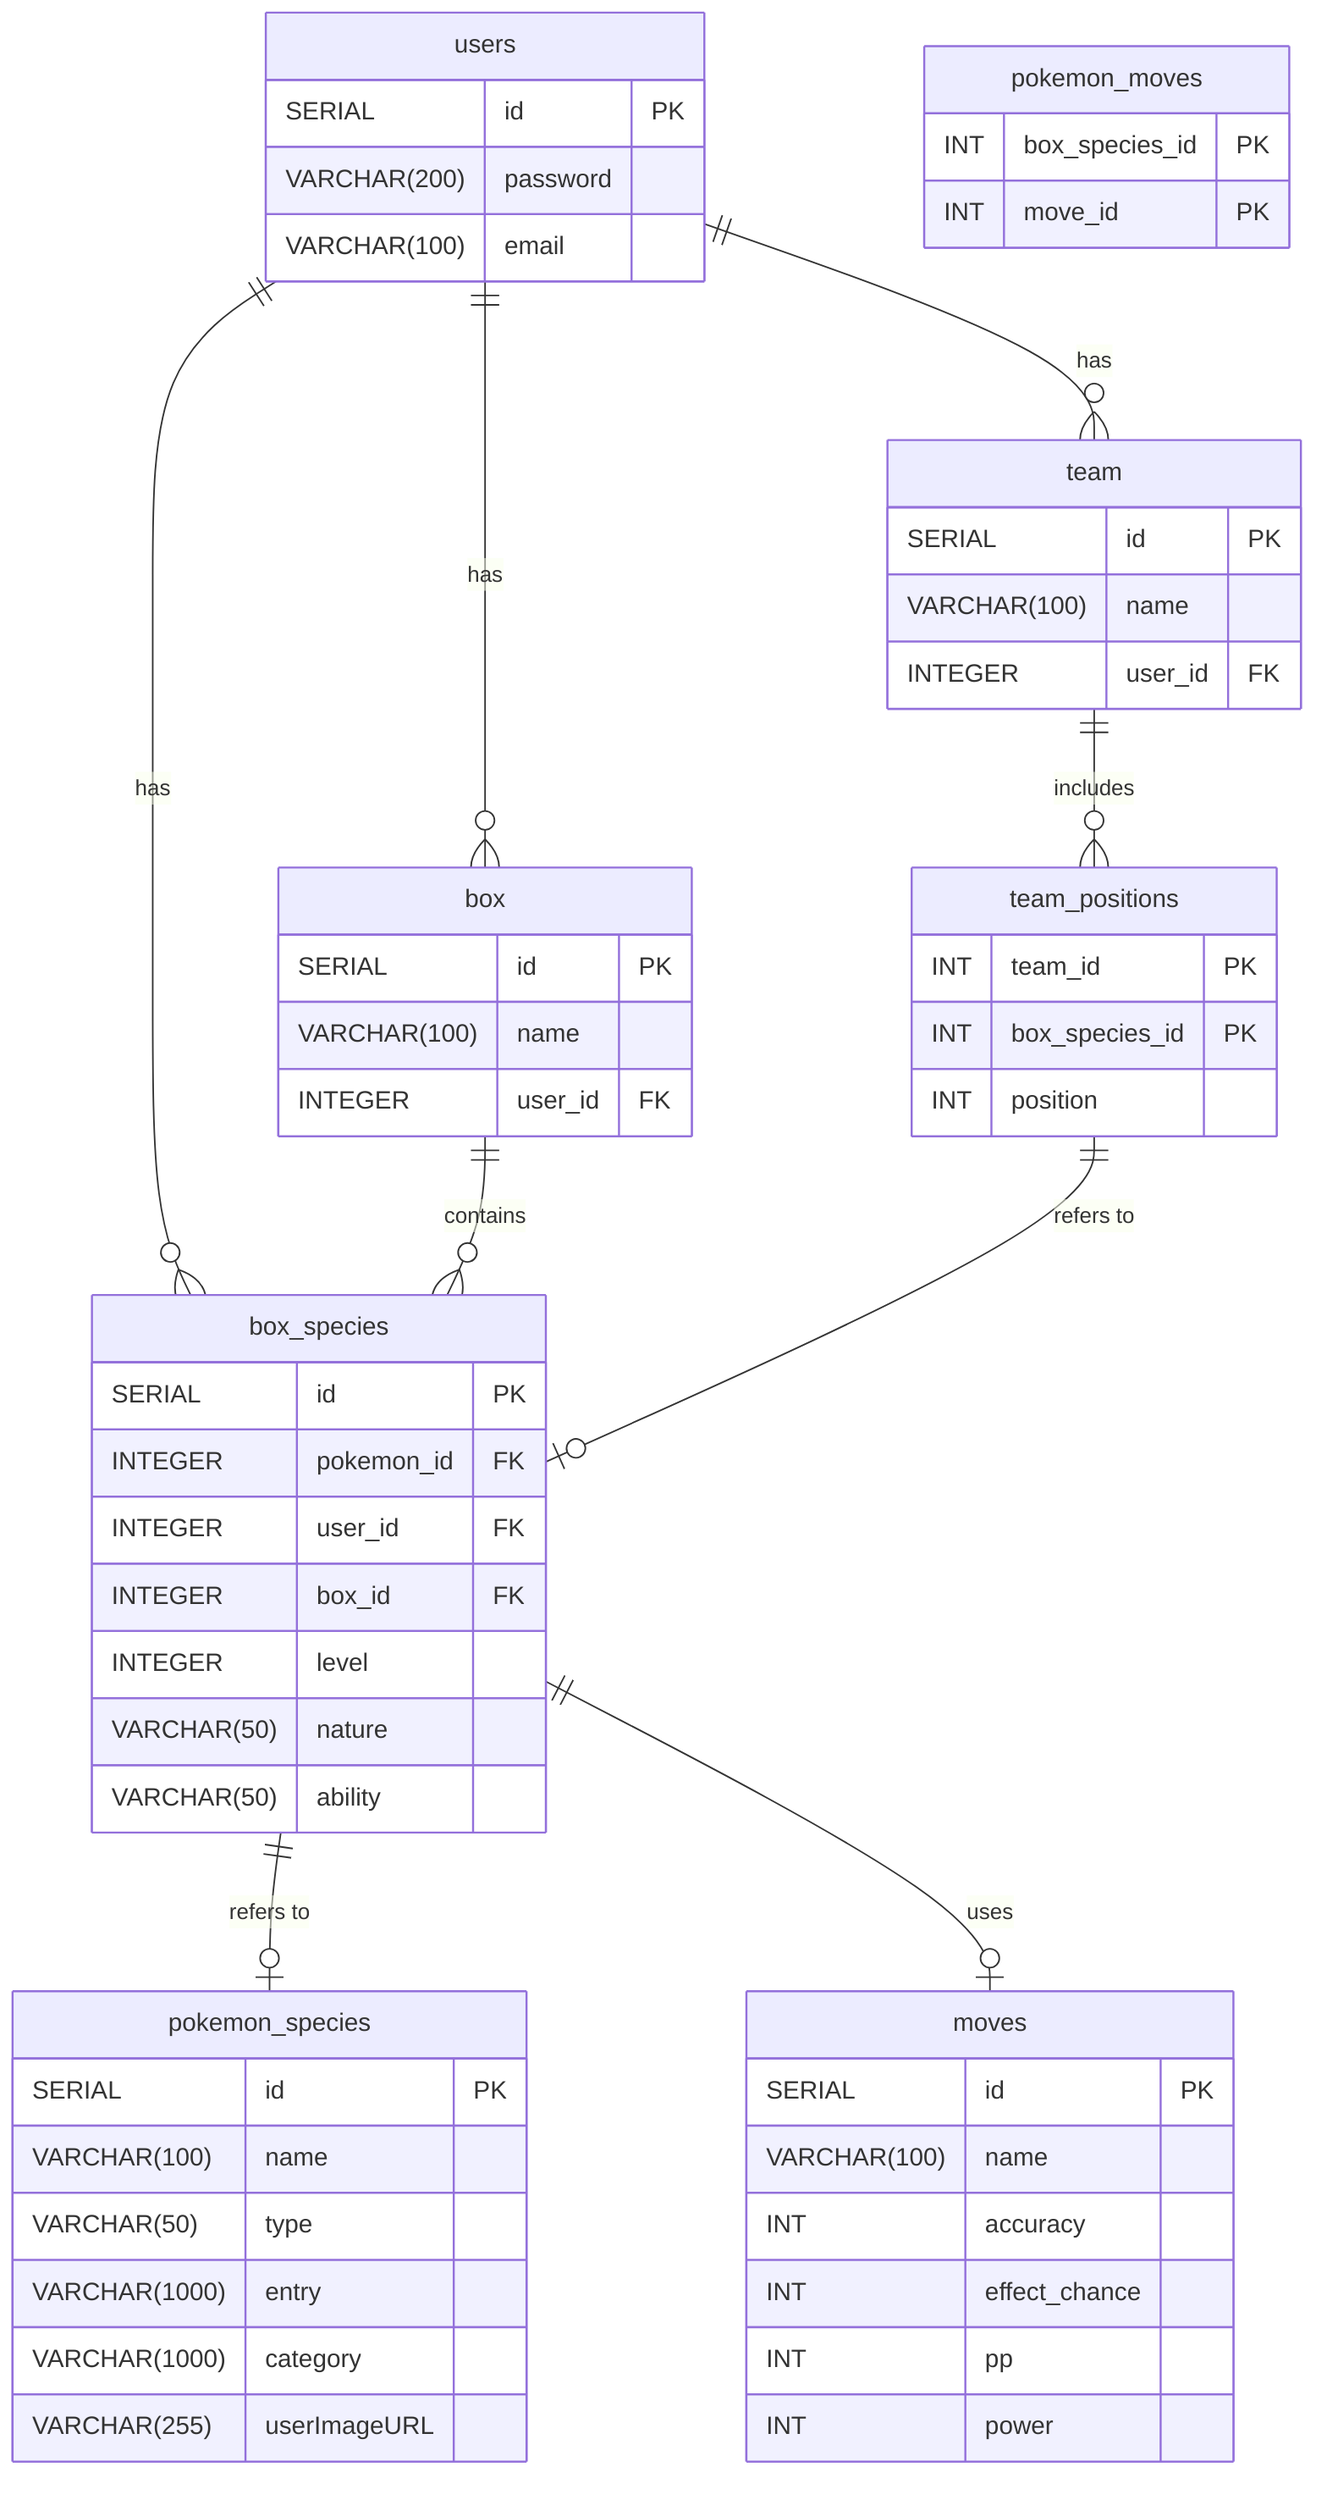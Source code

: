 erDiagram
    users {
        SERIAL id PK
        VARCHAR(200) password
        VARCHAR(100) email
    }

    pokemon_species {
        SERIAL id PK
        VARCHAR(100) name
        VARCHAR(50) type
        VARCHAR(1000) entry
        VARCHAR(1000) category
        VARCHAR(255) userImageURL
    }

    box {
        SERIAL id PK
        VARCHAR(100) name
        INTEGER user_id FK
    }

    box_species {
        SERIAL id PK
        INTEGER pokemon_id FK
        INTEGER user_id FK
        INTEGER box_id FK
        INTEGER level
        VARCHAR(50) nature
        VARCHAR(50) ability
    }

    team {
        SERIAL id PK
        VARCHAR(100) name
        INTEGER user_id FK
    }

    team_positions {
        INT team_id PK
        INT box_species_id PK
        INT position
    }

    moves {
        SERIAL id PK
        VARCHAR(100) name
        INT accuracy
        INT effect_chance
        INT pp
        INT power
    }

    pokemon_moves {
        INT box_species_id PK
        INT move_id PK
    }

    users ||--o{ box : "has"
    users ||--o{ team : "has"
    users ||--o{ box_species : "has"
    box ||--o{ box_species : "contains"
    box_species ||--o| pokemon_species : "refers to"
    box_species ||--o| moves : "uses"
    team ||--o{ team_positions : "includes"
    team_positions ||--o| box_species : "refers to"